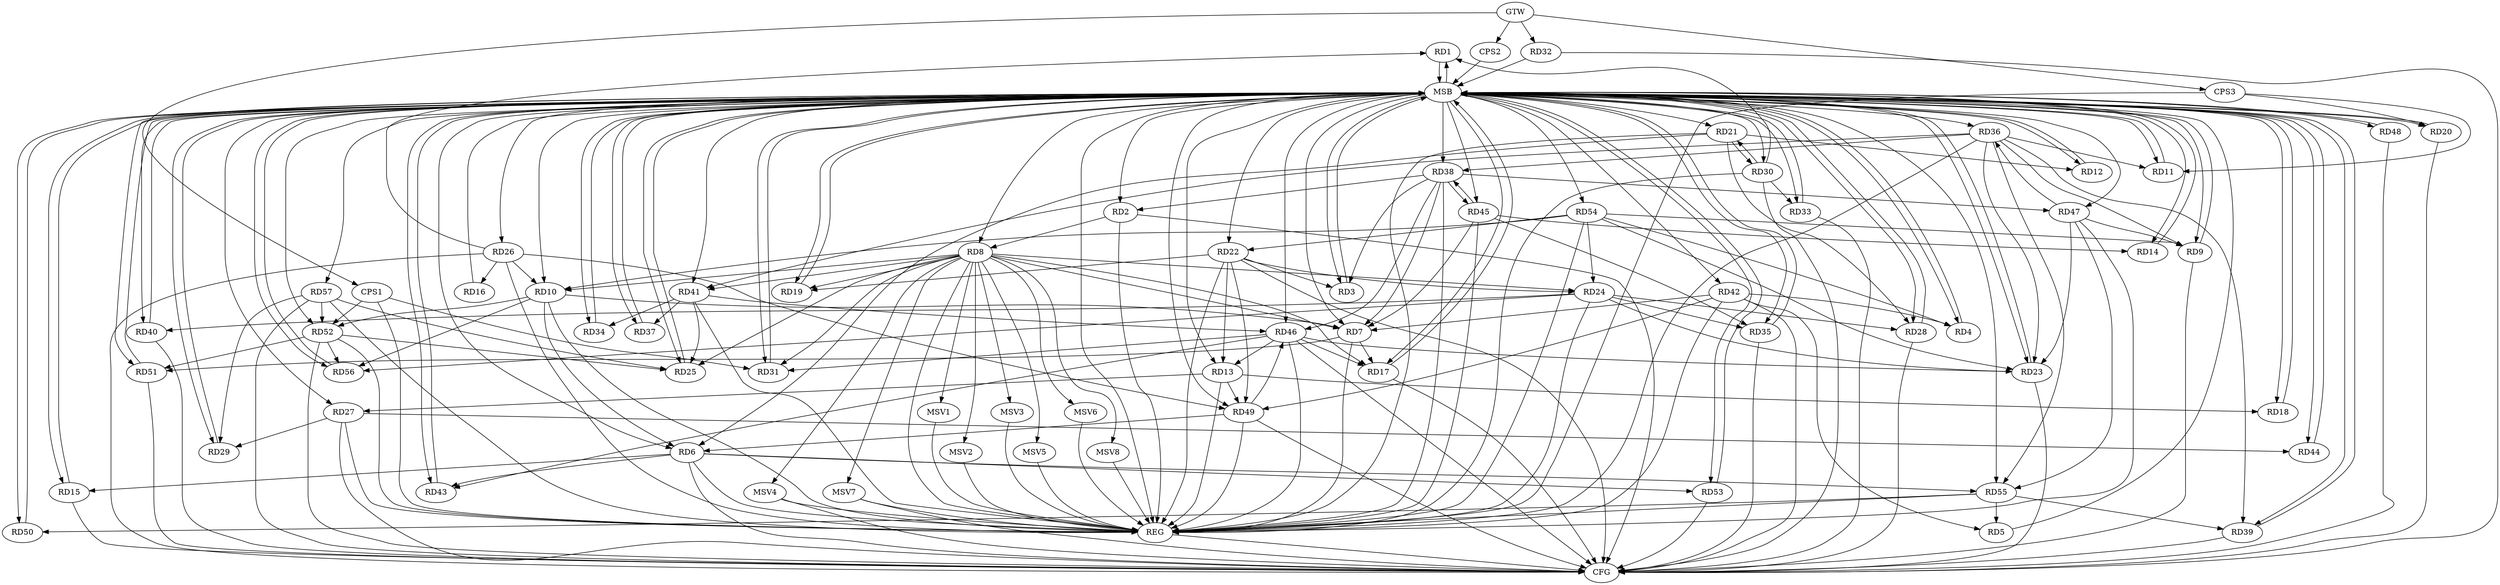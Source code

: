 strict digraph G {
  RD1 [ label="RD1" ];
  RD2 [ label="RD2" ];
  RD3 [ label="RD3" ];
  RD4 [ label="RD4" ];
  RD5 [ label="RD5" ];
  RD6 [ label="RD6" ];
  RD7 [ label="RD7" ];
  RD8 [ label="RD8" ];
  RD9 [ label="RD9" ];
  RD10 [ label="RD10" ];
  RD11 [ label="RD11" ];
  RD12 [ label="RD12" ];
  RD13 [ label="RD13" ];
  RD14 [ label="RD14" ];
  RD15 [ label="RD15" ];
  RD16 [ label="RD16" ];
  RD17 [ label="RD17" ];
  RD18 [ label="RD18" ];
  RD19 [ label="RD19" ];
  RD20 [ label="RD20" ];
  RD21 [ label="RD21" ];
  RD22 [ label="RD22" ];
  RD23 [ label="RD23" ];
  RD24 [ label="RD24" ];
  RD25 [ label="RD25" ];
  RD26 [ label="RD26" ];
  RD27 [ label="RD27" ];
  RD28 [ label="RD28" ];
  RD29 [ label="RD29" ];
  RD30 [ label="RD30" ];
  RD31 [ label="RD31" ];
  RD32 [ label="RD32" ];
  RD33 [ label="RD33" ];
  RD34 [ label="RD34" ];
  RD35 [ label="RD35" ];
  RD36 [ label="RD36" ];
  RD37 [ label="RD37" ];
  RD38 [ label="RD38" ];
  RD39 [ label="RD39" ];
  RD40 [ label="RD40" ];
  RD41 [ label="RD41" ];
  RD42 [ label="RD42" ];
  RD43 [ label="RD43" ];
  RD44 [ label="RD44" ];
  RD45 [ label="RD45" ];
  RD46 [ label="RD46" ];
  RD47 [ label="RD47" ];
  RD48 [ label="RD48" ];
  RD49 [ label="RD49" ];
  RD50 [ label="RD50" ];
  RD51 [ label="RD51" ];
  RD52 [ label="RD52" ];
  RD53 [ label="RD53" ];
  RD54 [ label="RD54" ];
  RD55 [ label="RD55" ];
  RD56 [ label="RD56" ];
  RD57 [ label="RD57" ];
  CPS1 [ label="CPS1" ];
  CPS2 [ label="CPS2" ];
  CPS3 [ label="CPS3" ];
  GTW [ label="GTW" ];
  REG [ label="REG" ];
  MSB [ label="MSB" ];
  CFG [ label="CFG" ];
  MSV1 [ label="MSV1" ];
  MSV2 [ label="MSV2" ];
  MSV3 [ label="MSV3" ];
  MSV4 [ label="MSV4" ];
  MSV5 [ label="MSV5" ];
  MSV6 [ label="MSV6" ];
  MSV7 [ label="MSV7" ];
  MSV8 [ label="MSV8" ];
  RD26 -> RD1;
  RD30 -> RD1;
  RD2 -> RD8;
  RD38 -> RD2;
  RD22 -> RD3;
  RD38 -> RD3;
  RD42 -> RD4;
  RD54 -> RD4;
  RD42 -> RD5;
  RD55 -> RD5;
  RD10 -> RD6;
  RD6 -> RD15;
  RD21 -> RD6;
  RD6 -> RD43;
  RD49 -> RD6;
  RD6 -> RD53;
  RD6 -> RD55;
  RD8 -> RD7;
  RD10 -> RD7;
  RD7 -> RD17;
  RD38 -> RD7;
  RD42 -> RD7;
  RD45 -> RD7;
  RD7 -> RD51;
  RD8 -> RD10;
  RD8 -> RD17;
  RD8 -> RD19;
  RD8 -> RD24;
  RD8 -> RD25;
  RD8 -> RD31;
  RD8 -> RD41;
  RD36 -> RD9;
  RD47 -> RD9;
  RD54 -> RD9;
  RD26 -> RD10;
  RD10 -> RD52;
  RD54 -> RD10;
  RD10 -> RD56;
  RD36 -> RD11;
  RD21 -> RD12;
  RD13 -> RD18;
  RD22 -> RD13;
  RD13 -> RD27;
  RD46 -> RD13;
  RD13 -> RD49;
  RD45 -> RD14;
  RD26 -> RD16;
  RD46 -> RD17;
  RD22 -> RD19;
  RD21 -> RD28;
  RD21 -> RD30;
  RD30 -> RD21;
  RD22 -> RD24;
  RD22 -> RD49;
  RD54 -> RD22;
  RD24 -> RD23;
  RD36 -> RD23;
  RD46 -> RD23;
  RD47 -> RD23;
  RD54 -> RD23;
  RD24 -> RD28;
  RD24 -> RD35;
  RD24 -> RD40;
  RD54 -> RD24;
  RD24 -> RD56;
  RD41 -> RD25;
  RD52 -> RD25;
  RD57 -> RD25;
  RD26 -> RD49;
  RD27 -> RD29;
  RD27 -> RD44;
  RD57 -> RD29;
  RD30 -> RD33;
  RD46 -> RD31;
  RD41 -> RD34;
  RD45 -> RD35;
  RD36 -> RD38;
  RD36 -> RD39;
  RD36 -> RD41;
  RD47 -> RD36;
  RD36 -> RD55;
  RD41 -> RD37;
  RD38 -> RD45;
  RD45 -> RD38;
  RD38 -> RD46;
  RD38 -> RD47;
  RD55 -> RD39;
  RD41 -> RD46;
  RD42 -> RD49;
  RD46 -> RD43;
  RD49 -> RD46;
  RD47 -> RD55;
  RD55 -> RD50;
  RD52 -> RD51;
  RD52 -> RD56;
  RD57 -> RD52;
  CPS1 -> RD31;
  CPS1 -> RD52;
  CPS3 -> RD20;
  CPS3 -> RD11;
  GTW -> RD32;
  GTW -> CPS1;
  GTW -> CPS2;
  GTW -> CPS3;
  RD2 -> REG;
  RD6 -> REG;
  RD7 -> REG;
  RD8 -> REG;
  RD10 -> REG;
  RD13 -> REG;
  RD21 -> REG;
  RD22 -> REG;
  RD24 -> REG;
  RD26 -> REG;
  RD27 -> REG;
  RD30 -> REG;
  RD36 -> REG;
  RD38 -> REG;
  RD41 -> REG;
  RD42 -> REG;
  RD45 -> REG;
  RD46 -> REG;
  RD47 -> REG;
  RD49 -> REG;
  RD52 -> REG;
  RD54 -> REG;
  RD55 -> REG;
  RD57 -> REG;
  CPS1 -> REG;
  CPS3 -> REG;
  RD1 -> MSB;
  MSB -> RD2;
  MSB -> RD17;
  MSB -> RD36;
  MSB -> RD43;
  MSB -> RD49;
  MSB -> REG;
  RD3 -> MSB;
  MSB -> RD9;
  MSB -> RD27;
  RD4 -> MSB;
  MSB -> RD6;
  MSB -> RD7;
  MSB -> RD10;
  MSB -> RD12;
  MSB -> RD25;
  MSB -> RD33;
  MSB -> RD40;
  MSB -> RD46;
  RD5 -> MSB;
  MSB -> RD4;
  MSB -> RD44;
  MSB -> RD55;
  MSB -> RD56;
  RD9 -> MSB;
  MSB -> RD8;
  MSB -> RD47;
  RD11 -> MSB;
  MSB -> RD14;
  MSB -> RD18;
  MSB -> RD23;
  MSB -> RD34;
  RD12 -> MSB;
  MSB -> RD29;
  MSB -> RD45;
  MSB -> RD52;
  MSB -> RD54;
  MSB -> RD57;
  RD14 -> MSB;
  MSB -> RD28;
  MSB -> RD30;
  MSB -> RD38;
  MSB -> RD42;
  RD15 -> MSB;
  MSB -> RD19;
  MSB -> RD26;
  MSB -> RD41;
  RD16 -> MSB;
  MSB -> RD20;
  RD17 -> MSB;
  MSB -> RD1;
  MSB -> RD13;
  MSB -> RD39;
  RD18 -> MSB;
  RD19 -> MSB;
  RD20 -> MSB;
  MSB -> RD11;
  MSB -> RD22;
  RD23 -> MSB;
  RD25 -> MSB;
  RD28 -> MSB;
  MSB -> RD21;
  MSB -> RD31;
  MSB -> RD50;
  RD29 -> MSB;
  RD31 -> MSB;
  RD32 -> MSB;
  MSB -> RD53;
  RD33 -> MSB;
  RD34 -> MSB;
  RD35 -> MSB;
  MSB -> RD37;
  RD37 -> MSB;
  RD39 -> MSB;
  RD40 -> MSB;
  RD43 -> MSB;
  MSB -> RD48;
  RD44 -> MSB;
  MSB -> RD51;
  RD48 -> MSB;
  RD50 -> MSB;
  MSB -> RD3;
  RD51 -> MSB;
  MSB -> RD15;
  MSB -> RD35;
  RD53 -> MSB;
  RD56 -> MSB;
  CPS2 -> MSB;
  RD6 -> CFG;
  RD27 -> CFG;
  RD28 -> CFG;
  RD2 -> CFG;
  RD32 -> CFG;
  RD53 -> CFG;
  RD15 -> CFG;
  RD40 -> CFG;
  RD49 -> CFG;
  RD39 -> CFG;
  RD30 -> CFG;
  RD46 -> CFG;
  RD20 -> CFG;
  RD9 -> CFG;
  RD35 -> CFG;
  RD33 -> CFG;
  RD48 -> CFG;
  RD17 -> CFG;
  RD42 -> CFG;
  RD23 -> CFG;
  RD22 -> CFG;
  RD57 -> CFG;
  RD26 -> CFG;
  RD52 -> CFG;
  RD51 -> CFG;
  REG -> CFG;
  RD8 -> MSV1;
  RD8 -> MSV2;
  RD8 -> MSV3;
  RD8 -> MSV4;
  RD8 -> MSV5;
  MSV1 -> REG;
  MSV2 -> REG;
  MSV3 -> REG;
  MSV4 -> REG;
  MSV4 -> CFG;
  MSV5 -> REG;
  RD8 -> MSV6;
  RD8 -> MSV7;
  MSV6 -> REG;
  MSV7 -> REG;
  MSV7 -> CFG;
  RD8 -> MSV8;
  MSV8 -> REG;
}
